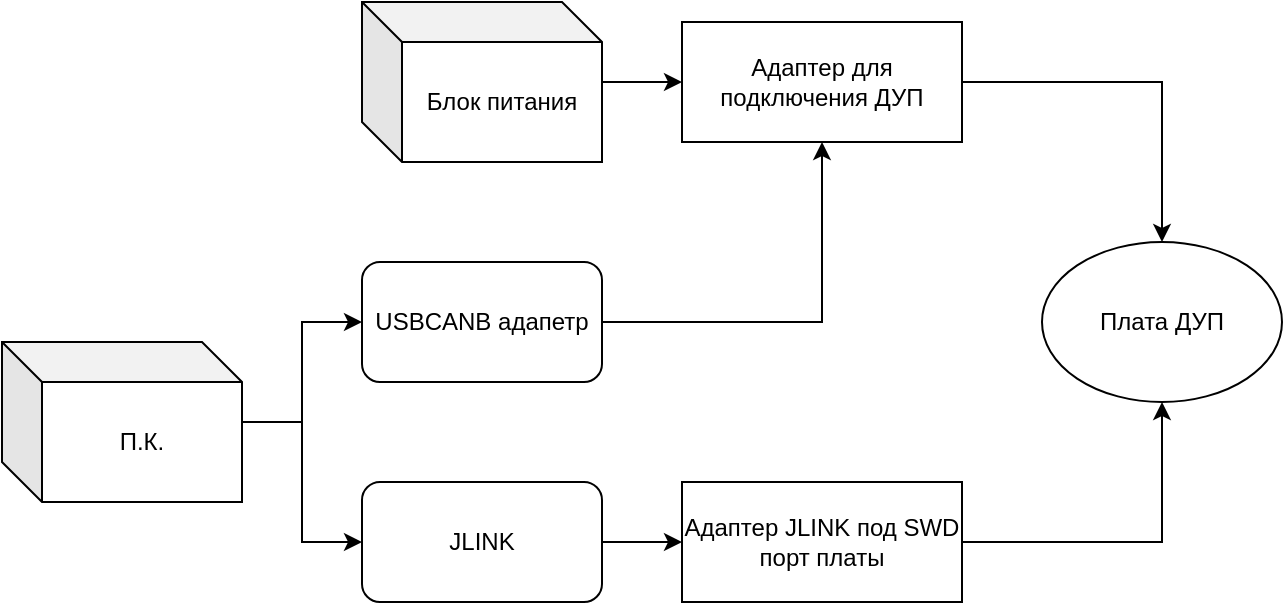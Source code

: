 <mxfile version="28.2.0">
  <diagram name="Страница — 1" id="r_zdTmEf6iypGUSkc-GM">
    <mxGraphModel dx="1375" dy="787" grid="1" gridSize="10" guides="1" tooltips="1" connect="1" arrows="1" fold="1" page="1" pageScale="1" pageWidth="827" pageHeight="1169" math="0" shadow="0">
      <root>
        <mxCell id="0" />
        <mxCell id="1" parent="0" />
        <mxCell id="HEdC6EzMkmrNth7F3knK-8" style="edgeStyle=orthogonalEdgeStyle;rounded=0;orthogonalLoop=1;jettySize=auto;html=1;" edge="1" parent="1" source="HEdC6EzMkmrNth7F3knK-5" target="HEdC6EzMkmrNth7F3knK-6">
          <mxGeometry relative="1" as="geometry" />
        </mxCell>
        <mxCell id="HEdC6EzMkmrNth7F3knK-9" style="edgeStyle=orthogonalEdgeStyle;rounded=0;orthogonalLoop=1;jettySize=auto;html=1;" edge="1" parent="1" source="HEdC6EzMkmrNth7F3knK-5" target="HEdC6EzMkmrNth7F3knK-7">
          <mxGeometry relative="1" as="geometry" />
        </mxCell>
        <mxCell id="HEdC6EzMkmrNth7F3knK-5" value="П.К." style="shape=cube;whiteSpace=wrap;html=1;boundedLbl=1;backgroundOutline=1;darkOpacity=0.05;darkOpacity2=0.1;" vertex="1" parent="1">
          <mxGeometry x="140" y="240" width="120" height="80" as="geometry" />
        </mxCell>
        <mxCell id="HEdC6EzMkmrNth7F3knK-21" style="edgeStyle=orthogonalEdgeStyle;rounded=0;orthogonalLoop=1;jettySize=auto;html=1;entryX=0.5;entryY=1;entryDx=0;entryDy=0;" edge="1" parent="1" source="HEdC6EzMkmrNth7F3knK-6" target="HEdC6EzMkmrNth7F3knK-17">
          <mxGeometry relative="1" as="geometry" />
        </mxCell>
        <mxCell id="HEdC6EzMkmrNth7F3knK-6" value="USBCANB адапетр" style="rounded=1;whiteSpace=wrap;html=1;" vertex="1" parent="1">
          <mxGeometry x="320" y="200" width="120" height="60" as="geometry" />
        </mxCell>
        <mxCell id="HEdC6EzMkmrNth7F3knK-12" style="edgeStyle=orthogonalEdgeStyle;rounded=0;orthogonalLoop=1;jettySize=auto;html=1;entryX=0;entryY=0.5;entryDx=0;entryDy=0;" edge="1" parent="1" source="HEdC6EzMkmrNth7F3knK-7" target="HEdC6EzMkmrNth7F3knK-11">
          <mxGeometry relative="1" as="geometry" />
        </mxCell>
        <mxCell id="HEdC6EzMkmrNth7F3knK-7" value="JLINK" style="rounded=1;whiteSpace=wrap;html=1;" vertex="1" parent="1">
          <mxGeometry x="320" y="310" width="120" height="60" as="geometry" />
        </mxCell>
        <mxCell id="HEdC6EzMkmrNth7F3knK-16" style="edgeStyle=orthogonalEdgeStyle;rounded=0;orthogonalLoop=1;jettySize=auto;html=1;" edge="1" parent="1" source="HEdC6EzMkmrNth7F3knK-11" target="HEdC6EzMkmrNth7F3knK-14">
          <mxGeometry relative="1" as="geometry" />
        </mxCell>
        <mxCell id="HEdC6EzMkmrNth7F3knK-11" value="Адаптер JLINK под SWD порт платы" style="rounded=0;whiteSpace=wrap;html=1;" vertex="1" parent="1">
          <mxGeometry x="480" y="310" width="140" height="60" as="geometry" />
        </mxCell>
        <mxCell id="HEdC6EzMkmrNth7F3knK-14" value="Плата ДУП" style="ellipse;whiteSpace=wrap;html=1;" vertex="1" parent="1">
          <mxGeometry x="660" y="190" width="120" height="80" as="geometry" />
        </mxCell>
        <mxCell id="HEdC6EzMkmrNth7F3knK-22" style="edgeStyle=orthogonalEdgeStyle;rounded=0;orthogonalLoop=1;jettySize=auto;html=1;" edge="1" parent="1" source="HEdC6EzMkmrNth7F3knK-17" target="HEdC6EzMkmrNth7F3knK-14">
          <mxGeometry relative="1" as="geometry" />
        </mxCell>
        <mxCell id="HEdC6EzMkmrNth7F3knK-17" value="Адаптер для подключения ДУП" style="rounded=0;whiteSpace=wrap;html=1;" vertex="1" parent="1">
          <mxGeometry x="480" y="80" width="140" height="60" as="geometry" />
        </mxCell>
        <mxCell id="HEdC6EzMkmrNth7F3knK-20" style="edgeStyle=orthogonalEdgeStyle;rounded=0;orthogonalLoop=1;jettySize=auto;html=1;entryX=0;entryY=0.5;entryDx=0;entryDy=0;" edge="1" parent="1" source="HEdC6EzMkmrNth7F3knK-19" target="HEdC6EzMkmrNth7F3knK-17">
          <mxGeometry relative="1" as="geometry" />
        </mxCell>
        <mxCell id="HEdC6EzMkmrNth7F3knK-19" value="Блок питания" style="shape=cube;whiteSpace=wrap;html=1;boundedLbl=1;backgroundOutline=1;darkOpacity=0.05;darkOpacity2=0.1;" vertex="1" parent="1">
          <mxGeometry x="320" y="70" width="120" height="80" as="geometry" />
        </mxCell>
      </root>
    </mxGraphModel>
  </diagram>
</mxfile>
